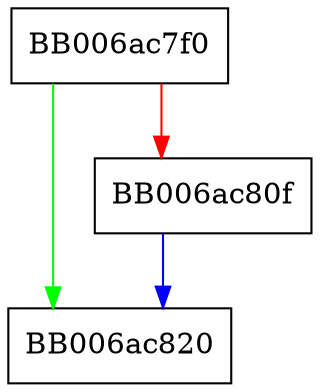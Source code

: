 digraph PrivateKeyInfo_der2ed448_newctx {
  node [shape="box"];
  graph [splines=ortho];
  BB006ac7f0 -> BB006ac820 [color="green"];
  BB006ac7f0 -> BB006ac80f [color="red"];
  BB006ac80f -> BB006ac820 [color="blue"];
}